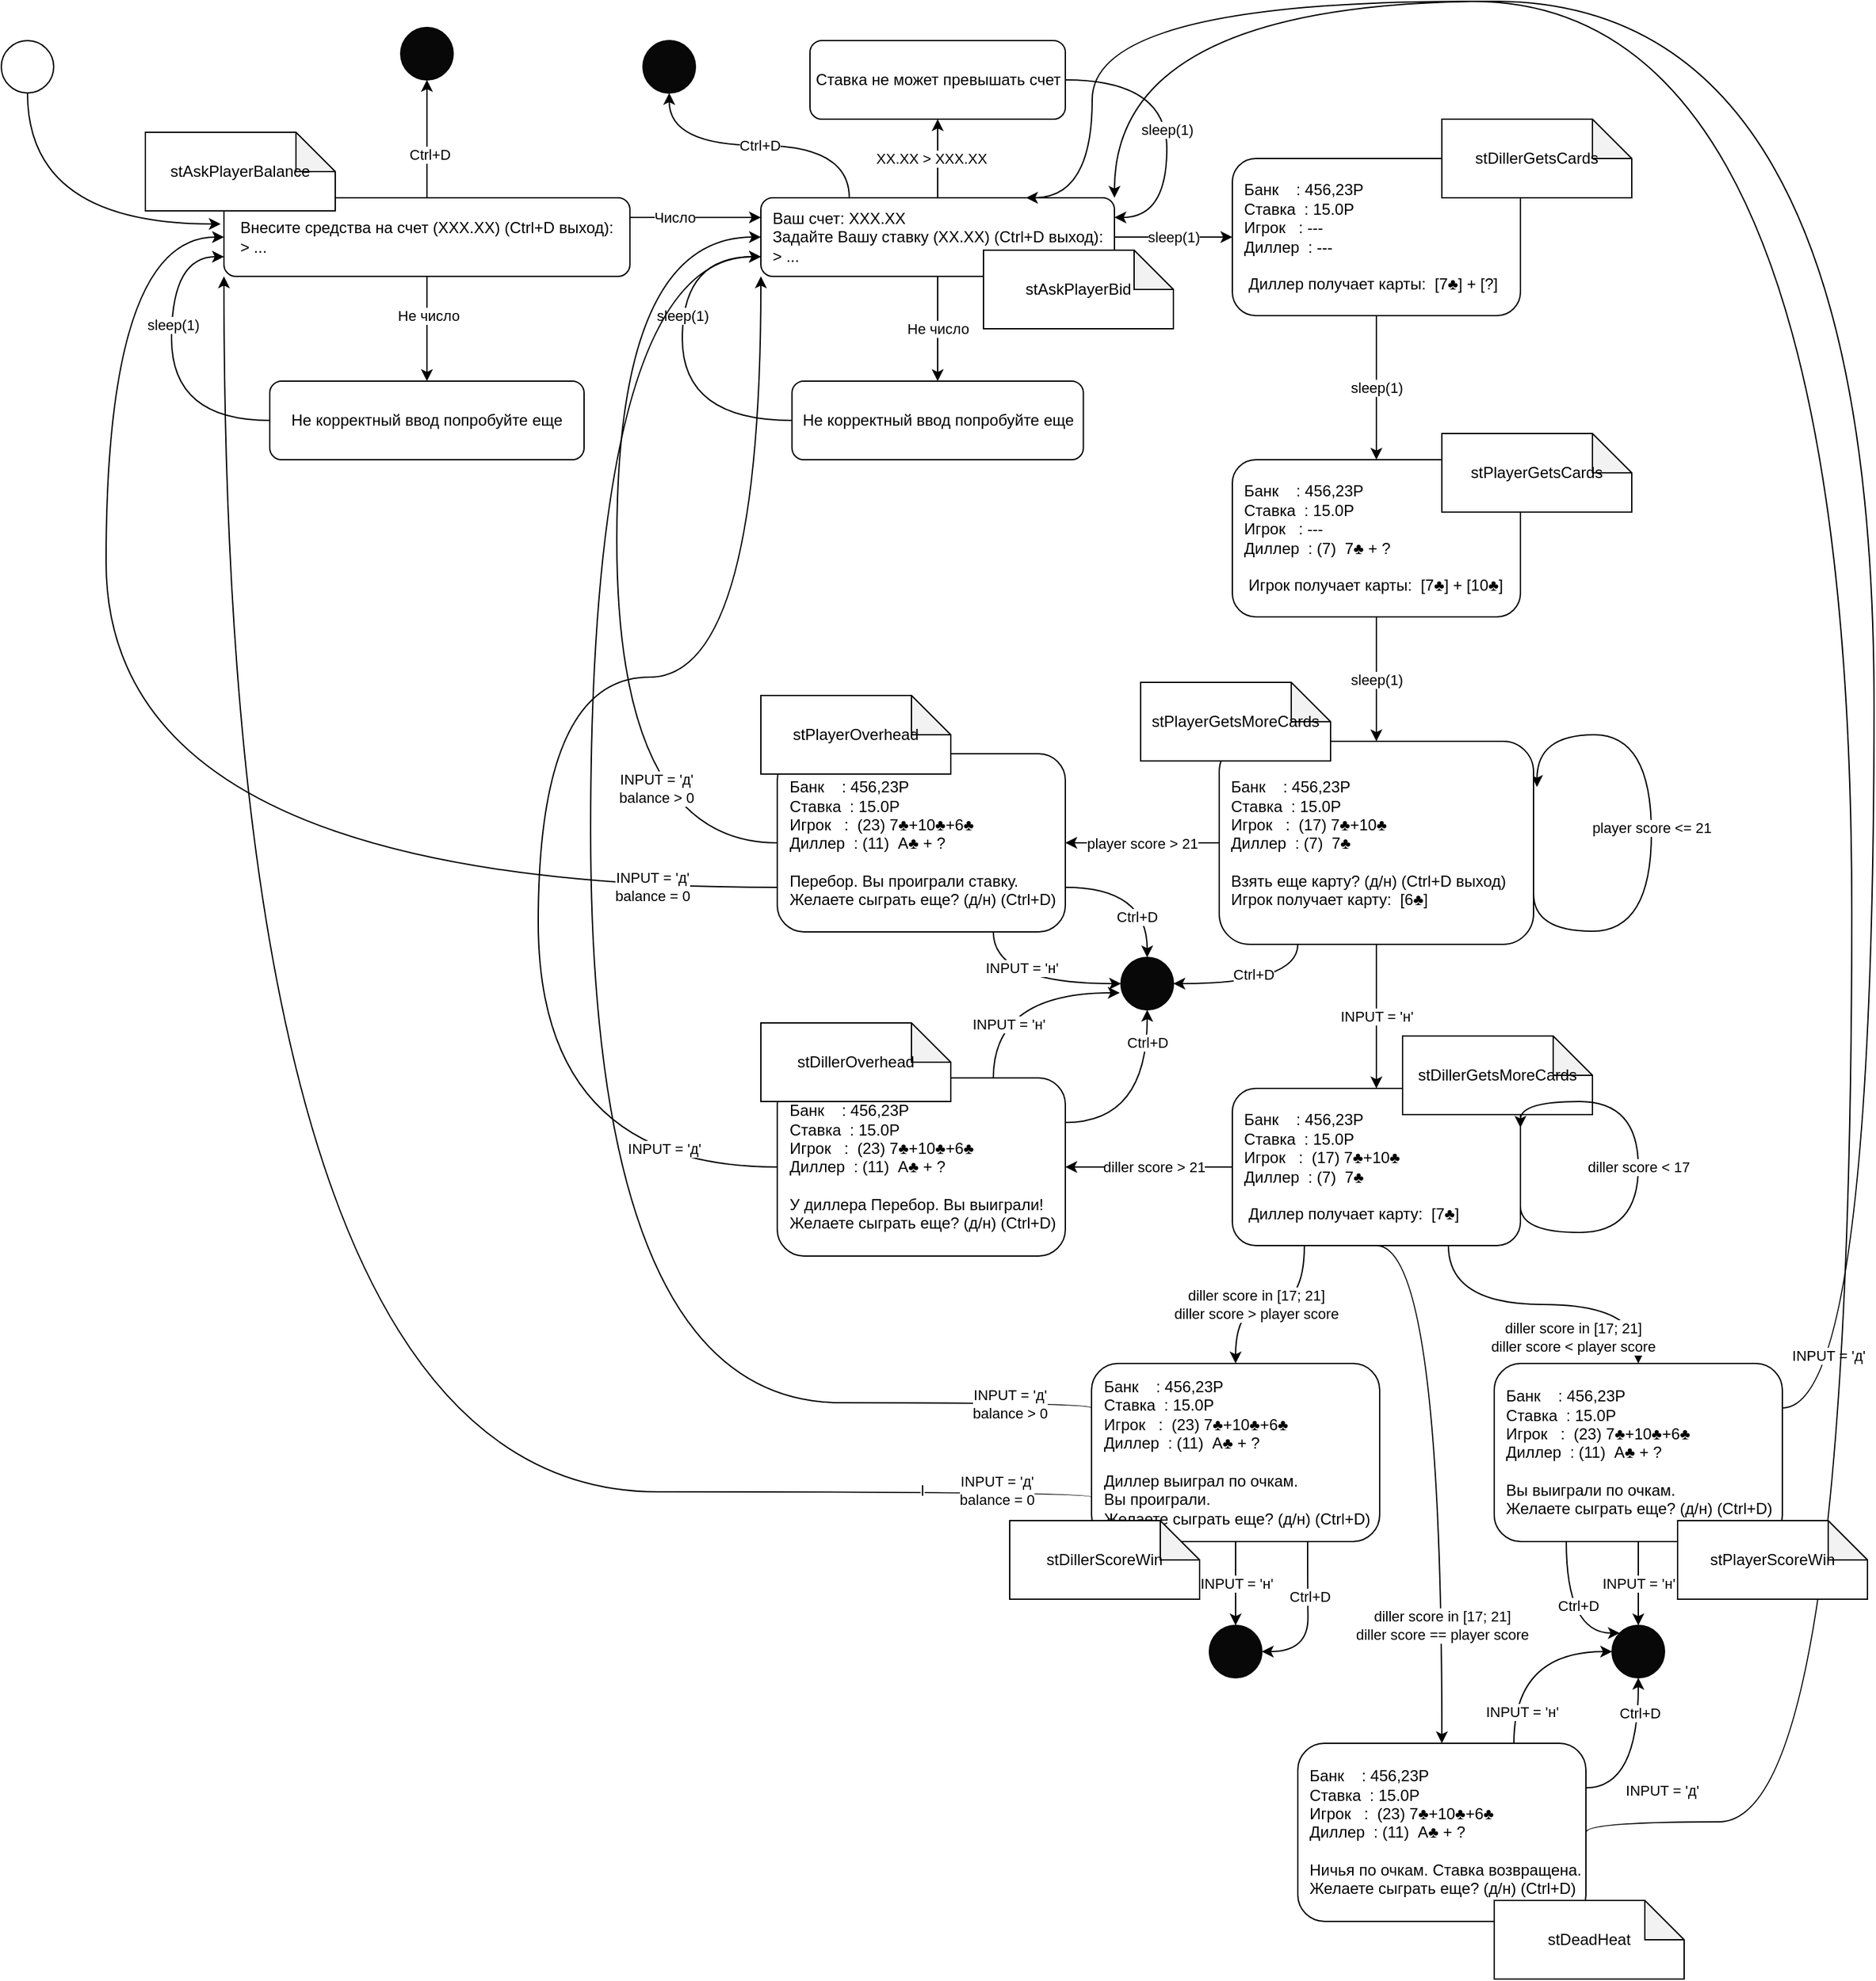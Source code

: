 <mxfile version="21.3.7" type="device">
  <diagram id="YyiFdjxULP2ozpSw1Pua" name="Page-1">
    <mxGraphModel dx="2603" dy="870" grid="1" gridSize="10" guides="1" tooltips="1" connect="1" arrows="1" fold="1" page="1" pageScale="1" pageWidth="1169" pageHeight="827" math="0" shadow="0">
      <root>
        <mxCell id="0" />
        <mxCell id="1" parent="0" />
        <mxCell id="EqJC9m8i-jFv_0zhk_YQ-7" value="" style="edgeStyle=orthogonalEdgeStyle;rounded=0;orthogonalLoop=1;jettySize=auto;html=1;entryX=0.5;entryY=0;entryDx=0;entryDy=0;" parent="1" source="EqJC9m8i-jFv_0zhk_YQ-2" target="EqJC9m8i-jFv_0zhk_YQ-30" edge="1">
          <mxGeometry relative="1" as="geometry">
            <mxPoint x="265" y="310" as="targetPoint" />
          </mxGeometry>
        </mxCell>
        <mxCell id="EqJC9m8i-jFv_0zhk_YQ-11" value="Не число" style="edgeLabel;html=1;align=center;verticalAlign=middle;resizable=0;points=[];" parent="EqJC9m8i-jFv_0zhk_YQ-7" vertex="1" connectable="0">
          <mxGeometry x="-0.25" y="1" relative="1" as="geometry">
            <mxPoint as="offset" />
          </mxGeometry>
        </mxCell>
        <mxCell id="EqJC9m8i-jFv_0zhk_YQ-10" value="" style="edgeStyle=orthogonalEdgeStyle;curved=1;rounded=0;orthogonalLoop=1;jettySize=auto;html=1;entryX=0;entryY=0.25;entryDx=0;entryDy=0;exitX=1;exitY=0.25;exitDx=0;exitDy=0;" parent="1" source="EqJC9m8i-jFv_0zhk_YQ-2" target="EqJC9m8i-jFv_0zhk_YQ-29" edge="1">
          <mxGeometry relative="1" as="geometry">
            <mxPoint x="520" y="191.0" as="sourcePoint" />
            <mxPoint x="580" y="190" as="targetPoint" />
          </mxGeometry>
        </mxCell>
        <mxCell id="EqJC9m8i-jFv_0zhk_YQ-12" value="Число" style="edgeLabel;html=1;align=center;verticalAlign=middle;resizable=0;points=[];" parent="EqJC9m8i-jFv_0zhk_YQ-10" vertex="1" connectable="0">
          <mxGeometry x="-0.317" relative="1" as="geometry">
            <mxPoint as="offset" />
          </mxGeometry>
        </mxCell>
        <mxCell id="EqJC9m8i-jFv_0zhk_YQ-14" value="" style="edgeStyle=orthogonalEdgeStyle;curved=1;rounded=0;orthogonalLoop=1;jettySize=auto;html=1;" parent="1" source="EqJC9m8i-jFv_0zhk_YQ-2" target="EqJC9m8i-jFv_0zhk_YQ-13" edge="1">
          <mxGeometry relative="1" as="geometry" />
        </mxCell>
        <mxCell id="EqJC9m8i-jFv_0zhk_YQ-15" value="Ctrl+D" style="edgeLabel;html=1;align=center;verticalAlign=middle;resizable=0;points=[];" parent="EqJC9m8i-jFv_0zhk_YQ-14" vertex="1" connectable="0">
          <mxGeometry x="-0.259" y="-2" relative="1" as="geometry">
            <mxPoint as="offset" />
          </mxGeometry>
        </mxCell>
        <mxCell id="EqJC9m8i-jFv_0zhk_YQ-2" value="&lt;div style=&quot;text-align: left;&quot;&gt;&lt;div style=&quot;border-color: var(--border-color);&quot;&gt;&lt;span style=&quot;border-color: var(--border-color); background-color: initial;&quot;&gt;Внесите средства на счет (XXX.XX)&amp;nbsp;&lt;/span&gt;&lt;span style=&quot;background-color: initial; border-color: var(--border-color);&quot;&gt;(Ctrl+D выход)&lt;/span&gt;&lt;span style=&quot;background-color: initial;&quot;&gt;:&lt;/span&gt;&lt;/div&gt;&lt;div style=&quot;border-color: var(--border-color);&quot;&gt;&lt;span style=&quot;border-color: var(--border-color); background-color: initial;&quot;&gt;&amp;gt; ...&lt;/span&gt;&lt;/div&gt;&lt;/div&gt;" style="rounded=1;whiteSpace=wrap;html=1;" parent="1" vertex="1">
          <mxGeometry x="110" y="180" width="310" height="60" as="geometry" />
        </mxCell>
        <mxCell id="VBAGjZ-uAOqkKGtRVmZj-11" style="edgeStyle=orthogonalEdgeStyle;curved=1;rounded=0;orthogonalLoop=1;jettySize=auto;html=1;exitX=0.5;exitY=1;exitDx=0;exitDy=0;entryX=-0.008;entryY=0.345;entryDx=0;entryDy=0;entryPerimeter=0;" parent="1" source="EqJC9m8i-jFv_0zhk_YQ-3" target="EqJC9m8i-jFv_0zhk_YQ-2" edge="1">
          <mxGeometry relative="1" as="geometry">
            <Array as="points">
              <mxPoint x="-40" y="200" />
              <mxPoint x="107" y="200" />
            </Array>
          </mxGeometry>
        </mxCell>
        <mxCell id="EqJC9m8i-jFv_0zhk_YQ-3" value="" style="ellipse;whiteSpace=wrap;html=1;aspect=fixed;" parent="1" vertex="1">
          <mxGeometry x="-60" y="60" width="40" height="40" as="geometry" />
        </mxCell>
        <mxCell id="EqJC9m8i-jFv_0zhk_YQ-17" value="XX.XX &amp;gt; XXX.XX" style="edgeStyle=orthogonalEdgeStyle;curved=1;rounded=0;orthogonalLoop=1;jettySize=auto;html=1;exitX=0.5;exitY=0;exitDx=0;exitDy=0;" parent="1" source="EqJC9m8i-jFv_0zhk_YQ-29" target="EqJC9m8i-jFv_0zhk_YQ-16" edge="1">
          <mxGeometry y="5" relative="1" as="geometry">
            <mxPoint x="690" y="220" as="sourcePoint" />
            <mxPoint as="offset" />
          </mxGeometry>
        </mxCell>
        <mxCell id="EqJC9m8i-jFv_0zhk_YQ-28" value="Ctrl+D" style="edgeStyle=orthogonalEdgeStyle;curved=1;rounded=0;orthogonalLoop=1;jettySize=auto;html=1;exitX=0.25;exitY=0;exitDx=0;exitDy=0;entryX=0.5;entryY=1;entryDx=0;entryDy=0;" parent="1" source="EqJC9m8i-jFv_0zhk_YQ-29" target="EqJC9m8i-jFv_0zhk_YQ-27" edge="1">
          <mxGeometry relative="1" as="geometry">
            <mxPoint x="690" y="160" as="sourcePoint" />
          </mxGeometry>
        </mxCell>
        <mxCell id="EqJC9m8i-jFv_0zhk_YQ-13" value="" style="ellipse;whiteSpace=wrap;html=1;rounded=1;fillColor=#080808;" parent="1" vertex="1">
          <mxGeometry x="245" y="50" width="40" height="40" as="geometry" />
        </mxCell>
        <mxCell id="EqJC9m8i-jFv_0zhk_YQ-37" style="edgeStyle=orthogonalEdgeStyle;curved=1;rounded=0;orthogonalLoop=1;jettySize=auto;html=1;exitX=1;exitY=0.5;exitDx=0;exitDy=0;entryX=1;entryY=0.25;entryDx=0;entryDy=0;" parent="1" source="EqJC9m8i-jFv_0zhk_YQ-16" target="EqJC9m8i-jFv_0zhk_YQ-29" edge="1">
          <mxGeometry relative="1" as="geometry">
            <Array as="points">
              <mxPoint x="830" y="90" />
              <mxPoint x="830" y="195" />
            </Array>
          </mxGeometry>
        </mxCell>
        <mxCell id="EqJC9m8i-jFv_0zhk_YQ-38" value="sleep(1)" style="edgeLabel;html=1;align=center;verticalAlign=middle;resizable=0;points=[];" parent="EqJC9m8i-jFv_0zhk_YQ-37" vertex="1" connectable="0">
          <mxGeometry x="0.038" relative="1" as="geometry">
            <mxPoint as="offset" />
          </mxGeometry>
        </mxCell>
        <mxCell id="EqJC9m8i-jFv_0zhk_YQ-16" value="Ставка не может превышать счет" style="rounded=1;whiteSpace=wrap;html=1;" parent="1" vertex="1">
          <mxGeometry x="557.5" y="60" width="195" height="60" as="geometry" />
        </mxCell>
        <mxCell id="EqJC9m8i-jFv_0zhk_YQ-27" value="" style="ellipse;whiteSpace=wrap;html=1;rounded=1;fillColor=#080808;" parent="1" vertex="1">
          <mxGeometry x="430" y="60" width="40" height="40" as="geometry" />
        </mxCell>
        <mxCell id="EqJC9m8i-jFv_0zhk_YQ-39" value="&lt;span style=&quot;color: rgb(0, 0, 0); font-family: Helvetica; font-size: 11px; font-style: normal; font-variant-ligatures: normal; font-variant-caps: normal; font-weight: 400; letter-spacing: normal; orphans: 2; text-align: center; text-indent: 0px; text-transform: none; widows: 2; word-spacing: 0px; -webkit-text-stroke-width: 0px; background-color: rgb(255, 255, 255); text-decoration-thickness: initial; text-decoration-style: initial; text-decoration-color: initial; float: none; display: inline !important;&quot;&gt;Не число&lt;/span&gt;" style="edgeStyle=orthogonalEdgeStyle;curved=1;rounded=0;orthogonalLoop=1;jettySize=auto;html=1;exitX=0.5;exitY=1;exitDx=0;exitDy=0;entryX=0.5;entryY=0;entryDx=0;entryDy=0;" parent="1" source="EqJC9m8i-jFv_0zhk_YQ-29" target="EqJC9m8i-jFv_0zhk_YQ-33" edge="1">
          <mxGeometry relative="1" as="geometry">
            <Array as="points">
              <mxPoint x="655" y="270" />
              <mxPoint x="655" y="270" />
            </Array>
          </mxGeometry>
        </mxCell>
        <mxCell id="EqJC9m8i-jFv_0zhk_YQ-44" value="sleep(1)" style="edgeStyle=orthogonalEdgeStyle;curved=1;rounded=0;orthogonalLoop=1;jettySize=auto;html=1;" parent="1" source="EqJC9m8i-jFv_0zhk_YQ-29" target="EqJC9m8i-jFv_0zhk_YQ-42" edge="1">
          <mxGeometry relative="1" as="geometry" />
        </mxCell>
        <mxCell id="EqJC9m8i-jFv_0zhk_YQ-29" value="&lt;span style=&quot;&quot;&gt;Ваш счет: XXX.XX&lt;/span&gt;&lt;br style=&quot;border-color: var(--border-color);&quot;&gt;&lt;span style=&quot;text-align: center;&quot;&gt;Задайте Вашу ставку (XX.XX)&lt;/span&gt;&amp;nbsp;(Ctrl+D выход)&lt;span style=&quot;text-align: center;&quot;&gt;:&lt;/span&gt;&lt;br style=&quot;border-color: var(--border-color); text-align: center;&quot;&gt;&lt;span style=&quot;background-color: initial;&quot;&gt;&amp;gt; ...&lt;/span&gt;" style="rounded=1;whiteSpace=wrap;html=1;align=left;spacingLeft=7;" parent="1" vertex="1">
          <mxGeometry x="520" y="180" width="270" height="60" as="geometry" />
        </mxCell>
        <mxCell id="EqJC9m8i-jFv_0zhk_YQ-31" style="edgeStyle=orthogonalEdgeStyle;curved=1;rounded=0;orthogonalLoop=1;jettySize=auto;html=1;exitX=0;exitY=0.5;exitDx=0;exitDy=0;entryX=0;entryY=0.75;entryDx=0;entryDy=0;" parent="1" source="EqJC9m8i-jFv_0zhk_YQ-30" target="EqJC9m8i-jFv_0zhk_YQ-2" edge="1">
          <mxGeometry relative="1" as="geometry">
            <Array as="points">
              <mxPoint x="70" y="350" />
              <mxPoint x="70" y="225" />
            </Array>
          </mxGeometry>
        </mxCell>
        <mxCell id="EqJC9m8i-jFv_0zhk_YQ-32" value="sleep(1)" style="edgeLabel;html=1;align=center;verticalAlign=middle;resizable=0;points=[];" parent="EqJC9m8i-jFv_0zhk_YQ-31" vertex="1" connectable="0">
          <mxGeometry x="0.233" y="-1" relative="1" as="geometry">
            <mxPoint as="offset" />
          </mxGeometry>
        </mxCell>
        <mxCell id="EqJC9m8i-jFv_0zhk_YQ-30" value="&lt;div style=&quot;text-align: left;&quot;&gt;&lt;div style=&quot;border-color: var(--border-color);&quot;&gt;&lt;span style=&quot;text-align: center;&quot;&gt;Не корректный ввод попробуйте еще&lt;/span&gt;&lt;br&gt;&lt;/div&gt;&lt;/div&gt;" style="rounded=1;whiteSpace=wrap;html=1;" parent="1" vertex="1">
          <mxGeometry x="145" y="320" width="240" height="60" as="geometry" />
        </mxCell>
        <mxCell id="EqJC9m8i-jFv_0zhk_YQ-40" style="edgeStyle=orthogonalEdgeStyle;curved=1;rounded=0;orthogonalLoop=1;jettySize=auto;html=1;exitX=0;exitY=0.5;exitDx=0;exitDy=0;entryX=0;entryY=0.75;entryDx=0;entryDy=0;" parent="1" source="EqJC9m8i-jFv_0zhk_YQ-33" target="EqJC9m8i-jFv_0zhk_YQ-29" edge="1">
          <mxGeometry x="0.099" y="20" relative="1" as="geometry">
            <Array as="points">
              <mxPoint x="460" y="350" />
              <mxPoint x="460" y="225" />
            </Array>
            <mxPoint as="offset" />
          </mxGeometry>
        </mxCell>
        <mxCell id="EqJC9m8i-jFv_0zhk_YQ-41" value="sleep(1)" style="edgeLabel;html=1;align=center;verticalAlign=middle;resizable=0;points=[];" parent="EqJC9m8i-jFv_0zhk_YQ-40" vertex="1" connectable="0">
          <mxGeometry x="0.225" relative="1" as="geometry">
            <mxPoint as="offset" />
          </mxGeometry>
        </mxCell>
        <mxCell id="EqJC9m8i-jFv_0zhk_YQ-33" value="&lt;div style=&quot;text-align: left;&quot;&gt;&lt;div style=&quot;border-color: var(--border-color);&quot;&gt;&lt;span style=&quot;text-align: center;&quot;&gt;Не корректный ввод попробуйте еще&lt;/span&gt;&lt;br&gt;&lt;/div&gt;&lt;/div&gt;" style="rounded=1;whiteSpace=wrap;html=1;" parent="1" vertex="1">
          <mxGeometry x="543.75" y="320" width="222.5" height="60" as="geometry" />
        </mxCell>
        <mxCell id="EqJC9m8i-jFv_0zhk_YQ-45" value="sleep(1)" style="edgeStyle=orthogonalEdgeStyle;curved=1;rounded=0;orthogonalLoop=1;jettySize=auto;html=1;" parent="1" source="EqJC9m8i-jFv_0zhk_YQ-42" target="EqJC9m8i-jFv_0zhk_YQ-43" edge="1">
          <mxGeometry relative="1" as="geometry" />
        </mxCell>
        <mxCell id="EqJC9m8i-jFv_0zhk_YQ-42" value="&lt;div&gt;Банк&amp;nbsp; &amp;nbsp; : 456,23Р&lt;/div&gt;&lt;div&gt;Ставка&amp;nbsp; : 15.0Р&lt;/div&gt;&lt;div&gt;Игрок&amp;nbsp; &amp;nbsp;: ---&lt;/div&gt;&lt;div&gt;Диллер&amp;nbsp; : ---&lt;/div&gt;&lt;div&gt;&lt;br&gt;&lt;/div&gt;&lt;div&gt;&amp;nbsp;Диллер получает карты:&amp;nbsp;&amp;nbsp;[7♣] + [?]&lt;/div&gt;" style="rounded=1;whiteSpace=wrap;html=1;align=left;spacingLeft=7;" parent="1" vertex="1">
          <mxGeometry x="880" y="150" width="220" height="120" as="geometry" />
        </mxCell>
        <mxCell id="EqJC9m8i-jFv_0zhk_YQ-47" value="sleep(1)" style="edgeStyle=orthogonalEdgeStyle;curved=1;rounded=0;orthogonalLoop=1;jettySize=auto;html=1;" parent="1" source="EqJC9m8i-jFv_0zhk_YQ-43" target="EqJC9m8i-jFv_0zhk_YQ-46" edge="1">
          <mxGeometry relative="1" as="geometry" />
        </mxCell>
        <mxCell id="EqJC9m8i-jFv_0zhk_YQ-43" value="&lt;div&gt;Банк&amp;nbsp; &amp;nbsp; : 456,23Р&lt;/div&gt;&lt;div&gt;Ставка&amp;nbsp; : 15.0Р&lt;/div&gt;&lt;div&gt;Игрок&amp;nbsp; &amp;nbsp;: ---&lt;/div&gt;&lt;div&gt;Диллер&amp;nbsp; :&amp;nbsp;(7)&amp;nbsp; 7♣ + ?&lt;/div&gt;&lt;div&gt;&lt;br&gt;&lt;/div&gt;&lt;div&gt;&amp;nbsp;Игрок получает карты:&amp;nbsp;&amp;nbsp;[7♣] + [10♣]&lt;/div&gt;" style="rounded=1;whiteSpace=wrap;html=1;align=left;spacingLeft=7;" parent="1" vertex="1">
          <mxGeometry x="880" y="380" width="220" height="120" as="geometry" />
        </mxCell>
        <mxCell id="EqJC9m8i-jFv_0zhk_YQ-49" value="player score &amp;gt; 21" style="edgeStyle=orthogonalEdgeStyle;curved=1;rounded=0;orthogonalLoop=1;jettySize=auto;html=1;" parent="1" source="EqJC9m8i-jFv_0zhk_YQ-46" target="EqJC9m8i-jFv_0zhk_YQ-48" edge="1">
          <mxGeometry relative="1" as="geometry" />
        </mxCell>
        <mxCell id="EqJC9m8i-jFv_0zhk_YQ-53" value="player score &amp;lt;= 21" style="edgeStyle=orthogonalEdgeStyle;curved=1;rounded=0;orthogonalLoop=1;jettySize=auto;html=1;exitX=1;exitY=0.75;exitDx=0;exitDy=0;entryX=1.011;entryY=0.225;entryDx=0;entryDy=0;entryPerimeter=0;" parent="1" source="EqJC9m8i-jFv_0zhk_YQ-46" target="EqJC9m8i-jFv_0zhk_YQ-46" edge="1">
          <mxGeometry relative="1" as="geometry">
            <mxPoint x="1170" y="570" as="targetPoint" />
            <Array as="points">
              <mxPoint x="1110" y="740" />
              <mxPoint x="1200" y="740" />
              <mxPoint x="1200" y="590" />
              <mxPoint x="1113" y="590" />
            </Array>
          </mxGeometry>
        </mxCell>
        <mxCell id="EqJC9m8i-jFv_0zhk_YQ-67" style="edgeStyle=orthogonalEdgeStyle;curved=1;rounded=0;orthogonalLoop=1;jettySize=auto;html=1;exitX=0.25;exitY=1;exitDx=0;exitDy=0;entryX=1;entryY=0.5;entryDx=0;entryDy=0;" parent="1" source="EqJC9m8i-jFv_0zhk_YQ-46" target="EqJC9m8i-jFv_0zhk_YQ-66" edge="1">
          <mxGeometry relative="1" as="geometry" />
        </mxCell>
        <mxCell id="EqJC9m8i-jFv_0zhk_YQ-68" value="Ctrl+D" style="edgeLabel;html=1;align=center;verticalAlign=middle;resizable=0;points=[];" parent="EqJC9m8i-jFv_0zhk_YQ-67" vertex="1" connectable="0">
          <mxGeometry x="0.025" y="-7" relative="1" as="geometry">
            <mxPoint as="offset" />
          </mxGeometry>
        </mxCell>
        <mxCell id="VBAGjZ-uAOqkKGtRVmZj-2" value="INPUT = &#39;н&#39;" style="edgeStyle=orthogonalEdgeStyle;rounded=0;orthogonalLoop=1;jettySize=auto;html=1;" parent="1" source="EqJC9m8i-jFv_0zhk_YQ-46" target="VBAGjZ-uAOqkKGtRVmZj-1" edge="1">
          <mxGeometry relative="1" as="geometry" />
        </mxCell>
        <mxCell id="EqJC9m8i-jFv_0zhk_YQ-46" value="&lt;div&gt;Банк&amp;nbsp; &amp;nbsp; : 456,23Р&lt;/div&gt;&lt;div&gt;Ставка&amp;nbsp; : 15.0Р&lt;/div&gt;&lt;div&gt;Игрок&amp;nbsp; &amp;nbsp;:&amp;nbsp; (17)&amp;nbsp;7♣+10♣&lt;/div&gt;&lt;div&gt;Диллер&amp;nbsp; :&amp;nbsp;(7)&amp;nbsp; 7♣&amp;nbsp;&lt;/div&gt;&lt;div&gt;&lt;span style=&quot;background-color: initial;&quot;&gt;&lt;br&gt;&lt;/span&gt;&lt;/div&gt;&lt;div&gt;&lt;span style=&quot;background-color: initial;&quot;&gt;Взять еще карту? (д/н) (Ctrl+D выход)&lt;br&gt;&lt;/span&gt;&lt;/div&gt;&lt;div&gt;Игрок получает карту:&amp;nbsp; [6♣]&lt;span style=&quot;background-color: initial;&quot;&gt;&lt;br&gt;&lt;/span&gt;&lt;/div&gt;" style="rounded=1;whiteSpace=wrap;html=1;align=left;spacingLeft=7;" parent="1" vertex="1">
          <mxGeometry x="870" y="595" width="240" height="155" as="geometry" />
        </mxCell>
        <mxCell id="VBAGjZ-uAOqkKGtRVmZj-8" style="edgeStyle=orthogonalEdgeStyle;curved=1;rounded=0;orthogonalLoop=1;jettySize=auto;html=1;exitX=0.75;exitY=1;exitDx=0;exitDy=0;entryX=0;entryY=0.5;entryDx=0;entryDy=0;" parent="1" source="EqJC9m8i-jFv_0zhk_YQ-48" target="EqJC9m8i-jFv_0zhk_YQ-66" edge="1">
          <mxGeometry relative="1" as="geometry" />
        </mxCell>
        <mxCell id="VBAGjZ-uAOqkKGtRVmZj-47" value="INPUT = &#39;н&#39;" style="edgeLabel;html=1;align=center;verticalAlign=middle;resizable=0;points=[];" parent="VBAGjZ-uAOqkKGtRVmZj-8" vertex="1" connectable="0">
          <mxGeometry x="-0.107" y="12" relative="1" as="geometry">
            <mxPoint as="offset" />
          </mxGeometry>
        </mxCell>
        <mxCell id="VBAGjZ-uAOqkKGtRVmZj-9" style="edgeStyle=orthogonalEdgeStyle;curved=1;rounded=0;orthogonalLoop=1;jettySize=auto;html=1;exitX=0;exitY=0.5;exitDx=0;exitDy=0;entryX=0;entryY=0.5;entryDx=0;entryDy=0;" parent="1" source="EqJC9m8i-jFv_0zhk_YQ-48" target="EqJC9m8i-jFv_0zhk_YQ-29" edge="1">
          <mxGeometry relative="1" as="geometry">
            <Array as="points">
              <mxPoint x="410" y="672" />
              <mxPoint x="410" y="210" />
            </Array>
          </mxGeometry>
        </mxCell>
        <mxCell id="VBAGjZ-uAOqkKGtRVmZj-10" value="INPUT = &#39;д&#39;&lt;br&gt;balance &amp;gt; 0" style="edgeLabel;html=1;align=center;verticalAlign=middle;resizable=0;points=[];" parent="VBAGjZ-uAOqkKGtRVmZj-9" vertex="1" connectable="0">
          <mxGeometry x="-0.365" y="-16" relative="1" as="geometry">
            <mxPoint x="14" y="56" as="offset" />
          </mxGeometry>
        </mxCell>
        <mxCell id="VBAGjZ-uAOqkKGtRVmZj-12" style="edgeStyle=orthogonalEdgeStyle;curved=1;rounded=0;orthogonalLoop=1;jettySize=auto;html=1;exitX=0;exitY=0.75;exitDx=0;exitDy=0;entryX=0;entryY=0.5;entryDx=0;entryDy=0;" parent="1" source="EqJC9m8i-jFv_0zhk_YQ-48" target="EqJC9m8i-jFv_0zhk_YQ-2" edge="1">
          <mxGeometry relative="1" as="geometry">
            <Array as="points">
              <mxPoint x="20" y="706" />
              <mxPoint x="20" y="210" />
            </Array>
          </mxGeometry>
        </mxCell>
        <mxCell id="VBAGjZ-uAOqkKGtRVmZj-13" value="l" style="edgeLabel;html=1;align=center;verticalAlign=middle;resizable=0;points=[];" parent="VBAGjZ-uAOqkKGtRVmZj-12" vertex="1" connectable="0">
          <mxGeometry x="-0.832" y="-1" relative="1" as="geometry">
            <mxPoint as="offset" />
          </mxGeometry>
        </mxCell>
        <mxCell id="VBAGjZ-uAOqkKGtRVmZj-14" value="INPUT = &#39;д&#39;&lt;br&gt;balance = 0" style="edgeLabel;html=1;align=center;verticalAlign=middle;resizable=0;points=[];" parent="VBAGjZ-uAOqkKGtRVmZj-12" vertex="1" connectable="0">
          <mxGeometry x="-0.825" y="-1" relative="1" as="geometry">
            <mxPoint as="offset" />
          </mxGeometry>
        </mxCell>
        <mxCell id="VBAGjZ-uAOqkKGtRVmZj-50" style="edgeStyle=orthogonalEdgeStyle;curved=1;rounded=0;orthogonalLoop=1;jettySize=auto;html=1;exitX=1;exitY=0.75;exitDx=0;exitDy=0;" parent="1" source="EqJC9m8i-jFv_0zhk_YQ-48" target="EqJC9m8i-jFv_0zhk_YQ-66" edge="1">
          <mxGeometry relative="1" as="geometry" />
        </mxCell>
        <mxCell id="VBAGjZ-uAOqkKGtRVmZj-51" value="Ctrl+D" style="edgeLabel;html=1;align=center;verticalAlign=middle;resizable=0;points=[];" parent="VBAGjZ-uAOqkKGtRVmZj-50" vertex="1" connectable="0">
          <mxGeometry x="0.453" y="-8" relative="1" as="geometry">
            <mxPoint as="offset" />
          </mxGeometry>
        </mxCell>
        <mxCell id="EqJC9m8i-jFv_0zhk_YQ-48" value="&lt;div&gt;&lt;div style=&quot;border-color: var(--border-color);&quot;&gt;Банк&amp;nbsp; &amp;nbsp; : 456,23Р&lt;/div&gt;&lt;div style=&quot;border-color: var(--border-color);&quot;&gt;Ставка&amp;nbsp; : 15.0Р&lt;/div&gt;&lt;div style=&quot;border-color: var(--border-color);&quot;&gt;Игрок&amp;nbsp; &amp;nbsp;:&amp;nbsp; (23) 7♣+10♣&lt;span style=&quot;background-color: initial;&quot;&gt;+6♣&lt;/span&gt;&lt;/div&gt;&lt;div style=&quot;border-color: var(--border-color);&quot;&gt;Диллер&amp;nbsp; :&amp;nbsp;(11)&amp;nbsp; A♣ + ?&lt;/div&gt;&lt;/div&gt;&lt;div&gt;&lt;br&gt;&lt;/div&gt;&lt;div&gt;&lt;span style=&quot;background-color: initial;&quot;&gt;Перебор. Вы проиграли ставку.&lt;/span&gt;&lt;br&gt;&lt;/div&gt;&lt;div style=&quot;border-color: var(--border-color);&quot;&gt;&lt;span style=&quot;background-color: initial;&quot;&gt;Желаете сыграть еще? (д/н) (Ctrl+D)&lt;/span&gt;&lt;/div&gt;" style="rounded=1;whiteSpace=wrap;html=1;align=left;spacingLeft=7;" parent="1" vertex="1">
          <mxGeometry x="532.5" y="604.5" width="220" height="136" as="geometry" />
        </mxCell>
        <mxCell id="EqJC9m8i-jFv_0zhk_YQ-60" value="stAskPlayerBalance" style="shape=note;whiteSpace=wrap;html=1;backgroundOutline=1;darkOpacity=0.05;fillColor=#FFFFFF;" parent="1" vertex="1">
          <mxGeometry x="50" y="130" width="145" height="60" as="geometry" />
        </mxCell>
        <mxCell id="EqJC9m8i-jFv_0zhk_YQ-61" value="stAskPlayerBid" style="shape=note;whiteSpace=wrap;html=1;backgroundOutline=1;darkOpacity=0.05;fillColor=#FFFFFF;" parent="1" vertex="1">
          <mxGeometry x="690" y="220" width="145" height="60" as="geometry" />
        </mxCell>
        <mxCell id="EqJC9m8i-jFv_0zhk_YQ-62" value="stDillerGetsCards" style="shape=note;whiteSpace=wrap;html=1;backgroundOutline=1;darkOpacity=0.05;fillColor=#FFFFFF;" parent="1" vertex="1">
          <mxGeometry x="1040" y="120" width="145" height="60" as="geometry" />
        </mxCell>
        <mxCell id="EqJC9m8i-jFv_0zhk_YQ-63" value="stPlayerGetsCards" style="shape=note;whiteSpace=wrap;html=1;backgroundOutline=1;darkOpacity=0.05;fillColor=#FFFFFF;" parent="1" vertex="1">
          <mxGeometry x="1040" y="360" width="145" height="60" as="geometry" />
        </mxCell>
        <mxCell id="EqJC9m8i-jFv_0zhk_YQ-64" value="stPlayerGetsMoreCards" style="shape=note;whiteSpace=wrap;html=1;backgroundOutline=1;darkOpacity=0.05;fillColor=#FFFFFF;" parent="1" vertex="1">
          <mxGeometry x="810" y="550" width="145" height="60" as="geometry" />
        </mxCell>
        <mxCell id="EqJC9m8i-jFv_0zhk_YQ-66" value="" style="ellipse;whiteSpace=wrap;html=1;rounded=1;fillColor=#080808;" parent="1" vertex="1">
          <mxGeometry x="795" y="760" width="40" height="40" as="geometry" />
        </mxCell>
        <mxCell id="VBAGjZ-uAOqkKGtRVmZj-17" style="edgeStyle=orthogonalEdgeStyle;curved=1;rounded=0;orthogonalLoop=1;jettySize=auto;html=1;exitX=0;exitY=0.5;exitDx=0;exitDy=0;entryX=1;entryY=0.5;entryDx=0;entryDy=0;" parent="1" source="VBAGjZ-uAOqkKGtRVmZj-1" target="VBAGjZ-uAOqkKGtRVmZj-15" edge="1">
          <mxGeometry relative="1" as="geometry" />
        </mxCell>
        <mxCell id="VBAGjZ-uAOqkKGtRVmZj-18" value="diller score &amp;gt; 21" style="edgeLabel;html=1;align=center;verticalAlign=middle;resizable=0;points=[];" parent="VBAGjZ-uAOqkKGtRVmZj-17" vertex="1" connectable="0">
          <mxGeometry x="0.226" y="2" relative="1" as="geometry">
            <mxPoint x="18" y="-2" as="offset" />
          </mxGeometry>
        </mxCell>
        <mxCell id="VBAGjZ-uAOqkKGtRVmZj-21" value="diller score in [17; 21]&lt;br&gt;diller score &amp;gt; player score" style="edgeStyle=orthogonalEdgeStyle;curved=1;rounded=0;orthogonalLoop=1;jettySize=auto;html=1;exitX=0.25;exitY=1;exitDx=0;exitDy=0;" parent="1" source="VBAGjZ-uAOqkKGtRVmZj-1" target="VBAGjZ-uAOqkKGtRVmZj-20" edge="1">
          <mxGeometry x="0.367" y="15" relative="1" as="geometry">
            <mxPoint as="offset" />
          </mxGeometry>
        </mxCell>
        <mxCell id="VBAGjZ-uAOqkKGtRVmZj-32" value="diller score in [17; 21]&lt;br style=&quot;border-color: var(--border-color);&quot;&gt;diller score &amp;lt; player score" style="edgeStyle=orthogonalEdgeStyle;curved=1;rounded=0;orthogonalLoop=1;jettySize=auto;html=1;exitX=0.75;exitY=1;exitDx=0;exitDy=0;" parent="1" source="VBAGjZ-uAOqkKGtRVmZj-1" target="VBAGjZ-uAOqkKGtRVmZj-31" edge="1">
          <mxGeometry x="0.192" y="-25" relative="1" as="geometry">
            <mxPoint as="offset" />
          </mxGeometry>
        </mxCell>
        <mxCell id="VBAGjZ-uAOqkKGtRVmZj-39" value="diller score in [17; 21]&lt;br style=&quot;border-color: var(--border-color);&quot;&gt;diller score == player score" style="edgeStyle=orthogonalEdgeStyle;curved=1;rounded=0;orthogonalLoop=1;jettySize=auto;html=1;exitX=0.5;exitY=1;exitDx=0;exitDy=0;entryX=0.5;entryY=0;entryDx=0;entryDy=0;" parent="1" source="VBAGjZ-uAOqkKGtRVmZj-1" target="VBAGjZ-uAOqkKGtRVmZj-38" edge="1">
          <mxGeometry x="0.581" relative="1" as="geometry">
            <Array as="points">
              <mxPoint x="1040" y="980" />
              <mxPoint x="1040" y="1360" />
            </Array>
            <mxPoint as="offset" />
          </mxGeometry>
        </mxCell>
        <mxCell id="VBAGjZ-uAOqkKGtRVmZj-1" value="&lt;div&gt;Банк&amp;nbsp; &amp;nbsp; : 456,23Р&lt;/div&gt;&lt;div&gt;Ставка&amp;nbsp; : 15.0Р&lt;/div&gt;&lt;div&gt;&lt;div style=&quot;border-color: var(--border-color);&quot;&gt;Игрок&amp;nbsp; &amp;nbsp;:&amp;nbsp; (17)&amp;nbsp;7♣+10♣&lt;/div&gt;&lt;div style=&quot;border-color: var(--border-color);&quot;&gt;Диллер&amp;nbsp; :&amp;nbsp;(7)&amp;nbsp; 7♣&amp;nbsp;&lt;/div&gt;&lt;/div&gt;&lt;div&gt;&lt;br&gt;&lt;/div&gt;&lt;div&gt;&amp;nbsp;Диллер получает карту:&amp;nbsp;&amp;nbsp;[7♣]&lt;/div&gt;" style="rounded=1;whiteSpace=wrap;html=1;align=left;spacingLeft=7;" parent="1" vertex="1">
          <mxGeometry x="880" y="860" width="220" height="120" as="geometry" />
        </mxCell>
        <mxCell id="VBAGjZ-uAOqkKGtRVmZj-4" value="stPlayerOverhead" style="shape=note;whiteSpace=wrap;html=1;backgroundOutline=1;darkOpacity=0.05;fillColor=#FFFFFF;" parent="1" vertex="1">
          <mxGeometry x="520" y="560" width="145" height="60" as="geometry" />
        </mxCell>
        <mxCell id="VBAGjZ-uAOqkKGtRVmZj-5" value="stDillerGetsMoreCards" style="shape=note;whiteSpace=wrap;html=1;backgroundOutline=1;darkOpacity=0.05;fillColor=#FFFFFF;" parent="1" vertex="1">
          <mxGeometry x="1010" y="820" width="145" height="60" as="geometry" />
        </mxCell>
        <mxCell id="VBAGjZ-uAOqkKGtRVmZj-22" style="edgeStyle=orthogonalEdgeStyle;curved=1;rounded=0;orthogonalLoop=1;jettySize=auto;html=1;exitX=0;exitY=0.5;exitDx=0;exitDy=0;entryX=0;entryY=1;entryDx=0;entryDy=0;" parent="1" source="VBAGjZ-uAOqkKGtRVmZj-15" target="EqJC9m8i-jFv_0zhk_YQ-29" edge="1">
          <mxGeometry relative="1" as="geometry">
            <Array as="points">
              <mxPoint x="350" y="920" />
              <mxPoint x="350" y="546" />
              <mxPoint x="520" y="546" />
            </Array>
          </mxGeometry>
        </mxCell>
        <mxCell id="VBAGjZ-uAOqkKGtRVmZj-36" value="INPUT = &#39;д&#39;" style="edgeLabel;html=1;align=center;verticalAlign=middle;resizable=0;points=[];" parent="VBAGjZ-uAOqkKGtRVmZj-22" vertex="1" connectable="0">
          <mxGeometry x="-0.832" y="-14" relative="1" as="geometry">
            <mxPoint as="offset" />
          </mxGeometry>
        </mxCell>
        <mxCell id="VBAGjZ-uAOqkKGtRVmZj-23" style="edgeStyle=orthogonalEdgeStyle;curved=1;rounded=0;orthogonalLoop=1;jettySize=auto;html=1;exitX=0.75;exitY=0;exitDx=0;exitDy=0;entryX=-0.025;entryY=0.675;entryDx=0;entryDy=0;entryPerimeter=0;" parent="1" source="VBAGjZ-uAOqkKGtRVmZj-15" target="EqJC9m8i-jFv_0zhk_YQ-66" edge="1">
          <mxGeometry relative="1" as="geometry">
            <mxPoint x="780" y="810" as="targetPoint" />
          </mxGeometry>
        </mxCell>
        <mxCell id="VBAGjZ-uAOqkKGtRVmZj-48" value="INPUT = &#39;н&#39;" style="edgeLabel;html=1;align=center;verticalAlign=middle;resizable=0;points=[];" parent="VBAGjZ-uAOqkKGtRVmZj-23" vertex="1" connectable="0">
          <mxGeometry x="-0.494" y="-11" relative="1" as="geometry">
            <mxPoint as="offset" />
          </mxGeometry>
        </mxCell>
        <mxCell id="VBAGjZ-uAOqkKGtRVmZj-52" style="edgeStyle=orthogonalEdgeStyle;curved=1;rounded=0;orthogonalLoop=1;jettySize=auto;html=1;exitX=1;exitY=0.25;exitDx=0;exitDy=0;entryX=0.5;entryY=1;entryDx=0;entryDy=0;" parent="1" source="VBAGjZ-uAOqkKGtRVmZj-15" target="EqJC9m8i-jFv_0zhk_YQ-66" edge="1">
          <mxGeometry relative="1" as="geometry" />
        </mxCell>
        <mxCell id="VBAGjZ-uAOqkKGtRVmZj-53" value="Ctrl+D" style="edgeLabel;html=1;align=center;verticalAlign=middle;resizable=0;points=[];" parent="VBAGjZ-uAOqkKGtRVmZj-52" vertex="1" connectable="0">
          <mxGeometry x="0.667" relative="1" as="geometry">
            <mxPoint as="offset" />
          </mxGeometry>
        </mxCell>
        <mxCell id="VBAGjZ-uAOqkKGtRVmZj-15" value="&lt;div&gt;&lt;div style=&quot;border-color: var(--border-color);&quot;&gt;Банк&amp;nbsp; &amp;nbsp; : 456,23Р&lt;/div&gt;&lt;div style=&quot;border-color: var(--border-color);&quot;&gt;Ставка&amp;nbsp; : 15.0Р&lt;/div&gt;&lt;div style=&quot;border-color: var(--border-color);&quot;&gt;Игрок&amp;nbsp; &amp;nbsp;:&amp;nbsp; (23) 7♣+10♣&lt;span style=&quot;background-color: initial;&quot;&gt;+6♣&lt;/span&gt;&lt;/div&gt;&lt;div style=&quot;border-color: var(--border-color);&quot;&gt;Диллер&amp;nbsp; :&amp;nbsp;(11)&amp;nbsp; A♣ + ?&lt;/div&gt;&lt;/div&gt;&lt;div&gt;&lt;br&gt;&lt;/div&gt;&lt;div&gt;&lt;span style=&quot;background-color: initial;&quot;&gt;У диллера Перебор. Вы выиграли!&lt;/span&gt;&lt;br&gt;&lt;/div&gt;&lt;div style=&quot;border-color: var(--border-color);&quot;&gt;&lt;span style=&quot;background-color: initial;&quot;&gt;Желаете сыграть еще? (д/н) (Ctrl+D)&lt;/span&gt;&lt;/div&gt;" style="rounded=1;whiteSpace=wrap;html=1;align=left;spacingLeft=7;" parent="1" vertex="1">
          <mxGeometry x="532.5" y="852" width="220" height="136" as="geometry" />
        </mxCell>
        <mxCell id="VBAGjZ-uAOqkKGtRVmZj-16" value="stDillerOverhead" style="shape=note;whiteSpace=wrap;html=1;backgroundOutline=1;darkOpacity=0.05;fillColor=#FFFFFF;" parent="1" vertex="1">
          <mxGeometry x="520" y="810" width="145" height="60" as="geometry" />
        </mxCell>
        <mxCell id="VBAGjZ-uAOqkKGtRVmZj-19" value="diller score &amp;lt; 17" style="edgeStyle=orthogonalEdgeStyle;curved=1;rounded=0;orthogonalLoop=1;jettySize=auto;html=1;exitX=1;exitY=0.75;exitDx=0;exitDy=0;entryX=1;entryY=0.25;entryDx=0;entryDy=0;" parent="1" source="VBAGjZ-uAOqkKGtRVmZj-1" target="VBAGjZ-uAOqkKGtRVmZj-1" edge="1">
          <mxGeometry relative="1" as="geometry">
            <mxPoint x="1185.0" y="981.25" as="sourcePoint" />
            <mxPoint x="1187.64" y="899.875" as="targetPoint" />
            <Array as="points">
              <mxPoint x="1100" y="970" />
              <mxPoint x="1190" y="970" />
              <mxPoint x="1190" y="870" />
              <mxPoint x="1100" y="870" />
            </Array>
          </mxGeometry>
        </mxCell>
        <mxCell id="VBAGjZ-uAOqkKGtRVmZj-25" value="&lt;span style=&quot;color: rgb(0, 0, 0); font-family: Helvetica; font-size: 11px; font-style: normal; font-variant-ligatures: normal; font-variant-caps: normal; font-weight: 400; letter-spacing: normal; orphans: 2; text-align: center; text-indent: 0px; text-transform: none; widows: 2; word-spacing: 0px; -webkit-text-stroke-width: 0px; background-color: rgb(255, 255, 255); text-decoration-thickness: initial; text-decoration-style: initial; text-decoration-color: initial; float: none; display: inline !important;&quot;&gt;INPUT = &#39;н&#39;&lt;/span&gt;" style="edgeStyle=orthogonalEdgeStyle;curved=1;rounded=0;orthogonalLoop=1;jettySize=auto;html=1;exitX=0.5;exitY=1;exitDx=0;exitDy=0;entryX=0.5;entryY=0;entryDx=0;entryDy=0;" parent="1" source="VBAGjZ-uAOqkKGtRVmZj-20" target="VBAGjZ-uAOqkKGtRVmZj-24" edge="1">
          <mxGeometry relative="1" as="geometry" />
        </mxCell>
        <mxCell id="VBAGjZ-uAOqkKGtRVmZj-54" style="edgeStyle=orthogonalEdgeStyle;curved=1;rounded=0;orthogonalLoop=1;jettySize=auto;html=1;exitX=0.75;exitY=1;exitDx=0;exitDy=0;entryX=1;entryY=0.5;entryDx=0;entryDy=0;" parent="1" source="VBAGjZ-uAOqkKGtRVmZj-20" target="VBAGjZ-uAOqkKGtRVmZj-24" edge="1">
          <mxGeometry relative="1" as="geometry">
            <Array as="points">
              <mxPoint x="938" y="1238" />
              <mxPoint x="938" y="1290" />
            </Array>
          </mxGeometry>
        </mxCell>
        <mxCell id="VBAGjZ-uAOqkKGtRVmZj-55" value="Ctrl+D" style="edgeLabel;html=1;align=center;verticalAlign=middle;resizable=0;points=[];" parent="VBAGjZ-uAOqkKGtRVmZj-54" vertex="1" connectable="0">
          <mxGeometry x="-0.292" y="1" relative="1" as="geometry">
            <mxPoint as="offset" />
          </mxGeometry>
        </mxCell>
        <mxCell id="VBAGjZ-uAOqkKGtRVmZj-20" value="&lt;div&gt;&lt;div style=&quot;border-color: var(--border-color);&quot;&gt;Банк&amp;nbsp; &amp;nbsp; : 456,23Р&lt;/div&gt;&lt;div style=&quot;border-color: var(--border-color);&quot;&gt;Ставка&amp;nbsp; : 15.0Р&lt;/div&gt;&lt;div style=&quot;border-color: var(--border-color);&quot;&gt;Игрок&amp;nbsp; &amp;nbsp;:&amp;nbsp; (23) 7♣+10♣&lt;span style=&quot;background-color: initial;&quot;&gt;+6♣&lt;/span&gt;&lt;/div&gt;&lt;div style=&quot;border-color: var(--border-color);&quot;&gt;Диллер&amp;nbsp; :&amp;nbsp;(11)&amp;nbsp; A♣ + ?&lt;/div&gt;&lt;/div&gt;&lt;div&gt;&lt;br&gt;&lt;/div&gt;&lt;div&gt;&lt;span style=&quot;background-color: initial;&quot;&gt;Диллер выиграл по очкам.&amp;nbsp;&lt;/span&gt;&lt;/div&gt;&lt;div&gt;&lt;span style=&quot;background-color: initial;&quot;&gt;Вы проиграли.&lt;/span&gt;&lt;br&gt;&lt;/div&gt;&lt;div style=&quot;border-color: var(--border-color);&quot;&gt;&lt;span style=&quot;background-color: initial;&quot;&gt;Желаете сыграть еще? (д/н) (Ctrl+D)&lt;/span&gt;&lt;/div&gt;" style="rounded=1;whiteSpace=wrap;html=1;align=left;spacingLeft=7;" parent="1" vertex="1">
          <mxGeometry x="772.5" y="1070" width="220" height="136" as="geometry" />
        </mxCell>
        <mxCell id="VBAGjZ-uAOqkKGtRVmZj-24" value="" style="ellipse;whiteSpace=wrap;html=1;rounded=1;fillColor=#080808;" parent="1" vertex="1">
          <mxGeometry x="862.5" y="1270" width="40" height="40" as="geometry" />
        </mxCell>
        <mxCell id="VBAGjZ-uAOqkKGtRVmZj-26" style="edgeStyle=orthogonalEdgeStyle;curved=1;rounded=0;orthogonalLoop=1;jettySize=auto;html=1;exitX=0;exitY=0.25;exitDx=0;exitDy=0;entryX=0;entryY=0.75;entryDx=0;entryDy=0;" parent="1" source="VBAGjZ-uAOqkKGtRVmZj-20" target="EqJC9m8i-jFv_0zhk_YQ-29" edge="1">
          <mxGeometry relative="1" as="geometry">
            <mxPoint x="543.75" y="1203.0" as="sourcePoint" />
            <mxPoint x="531.25" y="740.5" as="targetPoint" />
            <Array as="points">
              <mxPoint x="772" y="1100" />
              <mxPoint x="390" y="1100" />
              <mxPoint x="390" y="225" />
            </Array>
          </mxGeometry>
        </mxCell>
        <mxCell id="VBAGjZ-uAOqkKGtRVmZj-27" value="INPUT = &#39;д&#39;&lt;br&gt;balance &amp;gt; 0" style="edgeLabel;html=1;align=center;verticalAlign=middle;resizable=0;points=[];" parent="VBAGjZ-uAOqkKGtRVmZj-26" vertex="1" connectable="0">
          <mxGeometry x="-0.365" y="-16" relative="1" as="geometry">
            <mxPoint x="304" y="56" as="offset" />
          </mxGeometry>
        </mxCell>
        <mxCell id="VBAGjZ-uAOqkKGtRVmZj-28" style="edgeStyle=orthogonalEdgeStyle;curved=1;rounded=0;orthogonalLoop=1;jettySize=auto;html=1;entryX=0;entryY=1;entryDx=0;entryDy=0;exitX=0;exitY=0.75;exitDx=0;exitDy=0;" parent="1" source="VBAGjZ-uAOqkKGtRVmZj-20" target="EqJC9m8i-jFv_0zhk_YQ-2" edge="1">
          <mxGeometry relative="1" as="geometry">
            <mxPoint x="740" y="1168" as="sourcePoint" />
            <mxPoint x="330" y="671.75" as="targetPoint" />
            <Array as="points">
              <mxPoint x="773" y="1168" />
              <mxPoint x="110" y="1168" />
            </Array>
          </mxGeometry>
        </mxCell>
        <mxCell id="VBAGjZ-uAOqkKGtRVmZj-29" value="l" style="edgeLabel;html=1;align=center;verticalAlign=middle;resizable=0;points=[];" parent="VBAGjZ-uAOqkKGtRVmZj-28" vertex="1" connectable="0">
          <mxGeometry x="-0.832" y="-1" relative="1" as="geometry">
            <mxPoint as="offset" />
          </mxGeometry>
        </mxCell>
        <mxCell id="VBAGjZ-uAOqkKGtRVmZj-30" value="INPUT = &#39;д&#39;&lt;br&gt;balance = 0" style="edgeLabel;html=1;align=center;verticalAlign=middle;resizable=0;points=[];" parent="VBAGjZ-uAOqkKGtRVmZj-28" vertex="1" connectable="0">
          <mxGeometry x="-0.825" y="-1" relative="1" as="geometry">
            <mxPoint x="63" as="offset" />
          </mxGeometry>
        </mxCell>
        <mxCell id="VBAGjZ-uAOqkKGtRVmZj-34" value="&lt;span style=&quot;color: rgb(0, 0, 0); font-family: Helvetica; font-size: 11px; font-style: normal; font-variant-ligatures: normal; font-variant-caps: normal; font-weight: 400; letter-spacing: normal; orphans: 2; text-align: center; text-indent: 0px; text-transform: none; widows: 2; word-spacing: 0px; -webkit-text-stroke-width: 0px; background-color: rgb(255, 255, 255); text-decoration-thickness: initial; text-decoration-style: initial; text-decoration-color: initial; float: none; display: inline !important;&quot;&gt;INPUT = &#39;н&#39;&lt;/span&gt;" style="edgeStyle=orthogonalEdgeStyle;curved=1;rounded=0;orthogonalLoop=1;jettySize=auto;html=1;" parent="1" source="VBAGjZ-uAOqkKGtRVmZj-31" target="VBAGjZ-uAOqkKGtRVmZj-33" edge="1">
          <mxGeometry relative="1" as="geometry" />
        </mxCell>
        <mxCell id="VBAGjZ-uAOqkKGtRVmZj-35" style="edgeStyle=orthogonalEdgeStyle;curved=1;rounded=0;orthogonalLoop=1;jettySize=auto;html=1;exitX=1;exitY=0.25;exitDx=0;exitDy=0;entryX=1;entryY=0;entryDx=0;entryDy=0;" parent="1" source="VBAGjZ-uAOqkKGtRVmZj-31" target="EqJC9m8i-jFv_0zhk_YQ-29" edge="1">
          <mxGeometry relative="1" as="geometry">
            <Array as="points">
              <mxPoint x="1370" y="1104" />
              <mxPoint x="1370" y="30" />
              <mxPoint x="790" y="30" />
            </Array>
          </mxGeometry>
        </mxCell>
        <mxCell id="VBAGjZ-uAOqkKGtRVmZj-37" value="INPUT = &#39;д&#39;" style="edgeLabel;html=1;align=center;verticalAlign=middle;resizable=0;points=[];" parent="VBAGjZ-uAOqkKGtRVmZj-35" vertex="1" connectable="0">
          <mxGeometry x="-0.882" y="35" relative="1" as="geometry">
            <mxPoint as="offset" />
          </mxGeometry>
        </mxCell>
        <mxCell id="VBAGjZ-uAOqkKGtRVmZj-58" style="edgeStyle=orthogonalEdgeStyle;curved=1;rounded=0;orthogonalLoop=1;jettySize=auto;html=1;exitX=0.25;exitY=1;exitDx=0;exitDy=0;entryX=0;entryY=0;entryDx=0;entryDy=0;" parent="1" source="VBAGjZ-uAOqkKGtRVmZj-31" target="VBAGjZ-uAOqkKGtRVmZj-33" edge="1">
          <mxGeometry relative="1" as="geometry">
            <Array as="points">
              <mxPoint x="1135" y="1276" />
            </Array>
          </mxGeometry>
        </mxCell>
        <mxCell id="VBAGjZ-uAOqkKGtRVmZj-59" value="Ctrl+D" style="edgeLabel;html=1;align=center;verticalAlign=middle;resizable=0;points=[];" parent="VBAGjZ-uAOqkKGtRVmZj-58" vertex="1" connectable="0">
          <mxGeometry x="-0.121" y="9" relative="1" as="geometry">
            <mxPoint as="offset" />
          </mxGeometry>
        </mxCell>
        <mxCell id="VBAGjZ-uAOqkKGtRVmZj-31" value="&lt;div&gt;&lt;div style=&quot;border-color: var(--border-color);&quot;&gt;Банк&amp;nbsp; &amp;nbsp; : 456,23Р&lt;/div&gt;&lt;div style=&quot;border-color: var(--border-color);&quot;&gt;Ставка&amp;nbsp; : 15.0Р&lt;/div&gt;&lt;div style=&quot;border-color: var(--border-color);&quot;&gt;Игрок&amp;nbsp; &amp;nbsp;:&amp;nbsp; (23) 7♣+10♣&lt;span style=&quot;background-color: initial;&quot;&gt;+6♣&lt;/span&gt;&lt;/div&gt;&lt;div style=&quot;border-color: var(--border-color);&quot;&gt;Диллер&amp;nbsp; :&amp;nbsp;(11)&amp;nbsp; A♣ + ?&lt;/div&gt;&lt;/div&gt;&lt;div&gt;&lt;br&gt;&lt;/div&gt;&lt;div&gt;&lt;span style=&quot;background-color: initial;&quot;&gt;Вы выиграли по очкам.&lt;/span&gt;&lt;br&gt;&lt;/div&gt;&lt;div style=&quot;border-color: var(--border-color);&quot;&gt;&lt;span style=&quot;background-color: initial;&quot;&gt;Желаете сыграть еще? (д/н) (Ctrl+D)&lt;/span&gt;&lt;/div&gt;" style="rounded=1;whiteSpace=wrap;html=1;align=left;spacingLeft=7;" parent="1" vertex="1">
          <mxGeometry x="1080" y="1070" width="220" height="136" as="geometry" />
        </mxCell>
        <mxCell id="VBAGjZ-uAOqkKGtRVmZj-33" value="" style="ellipse;whiteSpace=wrap;html=1;rounded=1;fillColor=#080808;" parent="1" vertex="1">
          <mxGeometry x="1170" y="1270" width="40" height="40" as="geometry" />
        </mxCell>
        <mxCell id="VBAGjZ-uAOqkKGtRVmZj-40" style="edgeStyle=orthogonalEdgeStyle;curved=1;rounded=0;orthogonalLoop=1;jettySize=auto;html=1;exitX=0.75;exitY=0;exitDx=0;exitDy=0;entryX=0;entryY=0.5;entryDx=0;entryDy=0;" parent="1" source="VBAGjZ-uAOqkKGtRVmZj-38" target="VBAGjZ-uAOqkKGtRVmZj-33" edge="1">
          <mxGeometry relative="1" as="geometry" />
        </mxCell>
        <mxCell id="VBAGjZ-uAOqkKGtRVmZj-49" value="INPUT = &#39;н&#39;" style="edgeLabel;html=1;align=center;verticalAlign=middle;resizable=0;points=[];" parent="VBAGjZ-uAOqkKGtRVmZj-40" vertex="1" connectable="0">
          <mxGeometry x="-0.661" y="-6" relative="1" as="geometry">
            <mxPoint as="offset" />
          </mxGeometry>
        </mxCell>
        <mxCell id="VBAGjZ-uAOqkKGtRVmZj-56" style="edgeStyle=orthogonalEdgeStyle;curved=1;rounded=0;orthogonalLoop=1;jettySize=auto;html=1;exitX=1;exitY=0.25;exitDx=0;exitDy=0;" parent="1" source="VBAGjZ-uAOqkKGtRVmZj-38" target="VBAGjZ-uAOqkKGtRVmZj-33" edge="1">
          <mxGeometry relative="1" as="geometry" />
        </mxCell>
        <mxCell id="VBAGjZ-uAOqkKGtRVmZj-57" value="Ctrl+D" style="edgeLabel;html=1;align=center;verticalAlign=middle;resizable=0;points=[];" parent="VBAGjZ-uAOqkKGtRVmZj-56" vertex="1" connectable="0">
          <mxGeometry x="0.567" y="-1" relative="1" as="geometry">
            <mxPoint as="offset" />
          </mxGeometry>
        </mxCell>
        <mxCell id="VBAGjZ-uAOqkKGtRVmZj-38" value="&lt;div&gt;&lt;div style=&quot;border-color: var(--border-color);&quot;&gt;Банк&amp;nbsp; &amp;nbsp; : 456,23Р&lt;/div&gt;&lt;div style=&quot;border-color: var(--border-color);&quot;&gt;Ставка&amp;nbsp; : 15.0Р&lt;/div&gt;&lt;div style=&quot;border-color: var(--border-color);&quot;&gt;Игрок&amp;nbsp; &amp;nbsp;:&amp;nbsp; (23) 7♣+10♣&lt;span style=&quot;background-color: initial;&quot;&gt;+6♣&lt;/span&gt;&lt;/div&gt;&lt;div style=&quot;border-color: var(--border-color);&quot;&gt;Диллер&amp;nbsp; :&amp;nbsp;(11)&amp;nbsp; A♣ + ?&lt;/div&gt;&lt;/div&gt;&lt;div&gt;&lt;br&gt;&lt;/div&gt;&lt;div&gt;Ничья по очкам. Ставка возвращена.&lt;/div&gt;&lt;div style=&quot;border-color: var(--border-color);&quot;&gt;&lt;span style=&quot;background-color: initial;&quot;&gt;Желаете сыграть еще? (д/н) (Ctrl+D)&lt;/span&gt;&lt;/div&gt;" style="rounded=1;whiteSpace=wrap;html=1;align=left;spacingLeft=7;" parent="1" vertex="1">
          <mxGeometry x="930" y="1360" width="220" height="136" as="geometry" />
        </mxCell>
        <mxCell id="VBAGjZ-uAOqkKGtRVmZj-41" style="edgeStyle=orthogonalEdgeStyle;curved=1;rounded=0;orthogonalLoop=1;jettySize=auto;html=1;exitX=1;exitY=0.5;exitDx=0;exitDy=0;entryX=0.75;entryY=0;entryDx=0;entryDy=0;" parent="1" source="VBAGjZ-uAOqkKGtRVmZj-38" target="EqJC9m8i-jFv_0zhk_YQ-29" edge="1">
          <mxGeometry relative="1" as="geometry">
            <mxPoint x="1282.5" y="1104.0" as="sourcePoint" />
            <mxPoint x="772.5" y="180" as="targetPoint" />
            <Array as="points">
              <mxPoint x="1150" y="1420" />
              <mxPoint x="1353" y="1420" />
              <mxPoint x="1353" y="30" />
              <mxPoint x="773" y="30" />
              <mxPoint x="773" y="180" />
            </Array>
          </mxGeometry>
        </mxCell>
        <mxCell id="VBAGjZ-uAOqkKGtRVmZj-42" value="INPUT = &#39;д&#39;" style="edgeLabel;html=1;align=center;verticalAlign=middle;resizable=0;points=[];" parent="VBAGjZ-uAOqkKGtRVmZj-41" vertex="1" connectable="0">
          <mxGeometry x="-0.882" y="35" relative="1" as="geometry">
            <mxPoint x="-75" y="11" as="offset" />
          </mxGeometry>
        </mxCell>
        <mxCell id="VBAGjZ-uAOqkKGtRVmZj-44" value="stDillerScoreWin" style="shape=note;whiteSpace=wrap;html=1;backgroundOutline=1;darkOpacity=0.05;fillColor=#FFFFFF;" parent="1" vertex="1">
          <mxGeometry x="710" y="1190" width="145" height="60" as="geometry" />
        </mxCell>
        <mxCell id="VBAGjZ-uAOqkKGtRVmZj-45" value="stPlayerScoreWin" style="shape=note;whiteSpace=wrap;html=1;backgroundOutline=1;darkOpacity=0.05;fillColor=#FFFFFF;" parent="1" vertex="1">
          <mxGeometry x="1220" y="1190" width="145" height="60" as="geometry" />
        </mxCell>
        <mxCell id="VBAGjZ-uAOqkKGtRVmZj-46" value="stDeadHeat" style="shape=note;whiteSpace=wrap;html=1;backgroundOutline=1;darkOpacity=0.05;fillColor=#FFFFFF;" parent="1" vertex="1">
          <mxGeometry x="1080" y="1480" width="145" height="60" as="geometry" />
        </mxCell>
      </root>
    </mxGraphModel>
  </diagram>
</mxfile>
